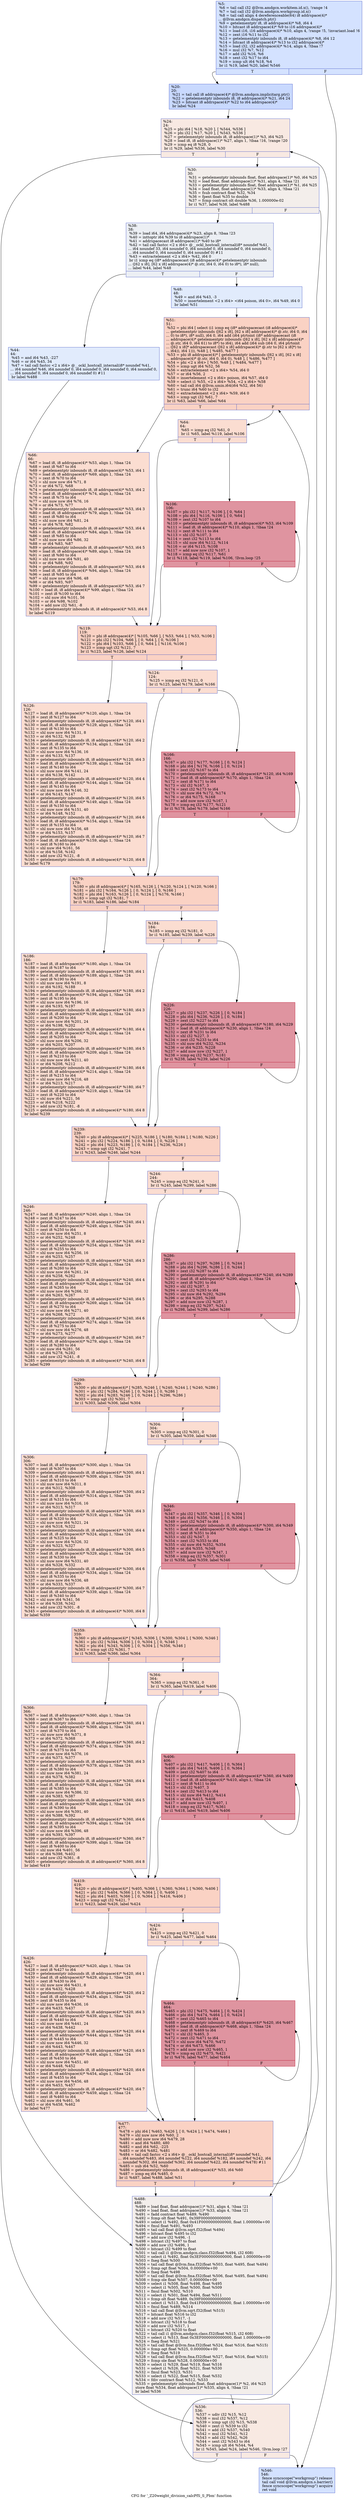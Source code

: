 digraph "CFG for '_Z20weight_division_calcPfS_S_Pbm' function" {
	label="CFG for '_Z20weight_division_calcPfS_S_Pbm' function";

	Node0x47392c0 [shape=record,color="#3d50c3ff", style=filled, fillcolor="#9ebeff70",label="{%5:\l  %6 = tail call i32 @llvm.amdgcn.workitem.id.x(), !range !4\l  %7 = tail call i32 @llvm.amdgcn.workgroup.id.x()\l  %8 = tail call align 4 dereferenceable(64) i8 addrspace(4)*\l... @llvm.amdgcn.dispatch.ptr()\l  %9 = getelementptr i8, i8 addrspace(4)* %8, i64 4\l  %10 = bitcast i8 addrspace(4)* %9 to i16 addrspace(4)*\l  %11 = load i16, i16 addrspace(4)* %10, align 4, !range !5, !invariant.load !6\l  %12 = zext i16 %11 to i32\l  %13 = getelementptr inbounds i8, i8 addrspace(4)* %8, i64 12\l  %14 = bitcast i8 addrspace(4)* %13 to i32 addrspace(4)*\l  %15 = load i32, i32 addrspace(4)* %14, align 4, !tbaa !7\l  %16 = mul i32 %7, %12\l  %17 = add i32 %16, %6\l  %18 = sext i32 %17 to i64\l  %19 = icmp ult i64 %18, %4\l  br i1 %19, label %20, label %546\l|{<s0>T|<s1>F}}"];
	Node0x47392c0:s0 -> Node0x473b5b0;
	Node0x47392c0:s1 -> Node0x473b640;
	Node0x473b5b0 [shape=record,color="#3d50c3ff", style=filled, fillcolor="#85a8fc70",label="{%20:\l20:                                               \l  %21 = tail call i8 addrspace(4)* @llvm.amdgcn.implicitarg.ptr()\l  %22 = getelementptr inbounds i8, i8 addrspace(4)* %21, i64 24\l  %23 = bitcast i8 addrspace(4)* %22 to i64 addrspace(4)*\l  br label %24\l}"];
	Node0x473b5b0 -> Node0x473ba30;
	Node0x473ba30 [shape=record,color="#3d50c3ff", style=filled, fillcolor="#efcebd70",label="{%24:\l24:                                               \l  %25 = phi i64 [ %18, %20 ], [ %544, %536 ]\l  %26 = phi i32 [ %17, %20 ], [ %543, %536 ]\l  %27 = getelementptr inbounds i8, i8 addrspace(1)* %3, i64 %25\l  %28 = load i8, i8 addrspace(1)* %27, align 1, !tbaa !16, !range !20\l  %29 = icmp eq i8 %28, 0\l  br i1 %29, label %536, label %30\l|{<s0>T|<s1>F}}"];
	Node0x473ba30:s0 -> Node0x473bb60;
	Node0x473ba30:s1 -> Node0x473c280;
	Node0x473c280 [shape=record,color="#3d50c3ff", style=filled, fillcolor="#e5d8d170",label="{%30:\l30:                                               \l  %31 = getelementptr inbounds float, float addrspace(1)* %0, i64 %25\l  %32 = load float, float addrspace(1)* %31, align 4, !tbaa !21\l  %33 = getelementptr inbounds float, float addrspace(1)* %1, i64 %25\l  %34 = load float, float addrspace(1)* %33, align 4, !tbaa !21\l  %35 = fsub contract float %32, %34\l  %36 = fpext float %35 to double\l  %37 = fcmp contract olt double %36, 1.000000e-02\l  br i1 %37, label %38, label %488\l|{<s0>T|<s1>F}}"];
	Node0x473c280:s0 -> Node0x473da00;
	Node0x473c280:s1 -> Node0x473da90;
	Node0x473da00 [shape=record,color="#3d50c3ff", style=filled, fillcolor="#d4dbe670",label="{%38:\l38:                                               \l  %39 = load i64, i64 addrspace(4)* %23, align 8, !tbaa !23\l  %40 = inttoptr i64 %39 to i8 addrspace(1)*\l  %41 = addrspacecast i8 addrspace(1)* %40 to i8*\l  %42 = tail call fastcc \<2 x i64\> @__ockl_hostcall_internal(i8* noundef %41,\l... i64 noundef 33, i64 noundef 0, i64 noundef 0, i64 noundef 0, i64 noundef 0,\l... i64 noundef 0, i64 noundef 0, i64 noundef 0) #11\l  %43 = extractelement \<2 x i64\> %42, i64 0\l  br i1 icmp eq (i8* addrspacecast (i8 addrspace(4)* getelementptr inbounds\l... ([62 x i8], [62 x i8] addrspace(4)* @.str, i64 0, i64 0) to i8*), i8* null),\l... label %44, label %48\l|{<s0>T|<s1>F}}"];
	Node0x473da00:s0 -> Node0x473e670;
	Node0x473da00:s1 -> Node0x473f060;
	Node0x473e670 [shape=record,color="#3d50c3ff", style=filled, fillcolor="#bbd1f870",label="{%44:\l44:                                               \l  %45 = and i64 %43, -227\l  %46 = or i64 %45, 34\l  %47 = tail call fastcc \<2 x i64\> @__ockl_hostcall_internal(i8* noundef %41,\l... i64 noundef %46, i64 noundef 0, i64 noundef 0, i64 noundef 0, i64 noundef 0,\l... i64 noundef 0, i64 noundef 0, i64 noundef 0) #11\l  br label %488\l}"];
	Node0x473e670 -> Node0x473da90;
	Node0x473f060 [shape=record,color="#3d50c3ff", style=filled, fillcolor="#bbd1f870",label="{%48:\l48:                                               \l  %49 = and i64 %43, -3\l  %50 = insertelement \<2 x i64\> \<i64 poison, i64 0\>, i64 %49, i64 0\l  br label %51\l}"];
	Node0x473f060 -> Node0x473fda0;
	Node0x473fda0 [shape=record,color="#3d50c3ff", style=filled, fillcolor="#f4987a70",label="{%51:\l51:                                               \l  %52 = phi i64 [ select (i1 icmp eq (i8* addrspacecast (i8 addrspace(4)*\l... getelementptr inbounds ([62 x i8], [62 x i8] addrspace(4)* @.str, i64 0, i64\l... 0) to i8*), i8* null), i64 0, i64 add (i64 ptrtoint (i8* addrspacecast (i8\l... addrspace(4)* getelementptr inbounds ([62 x i8], [62 x i8] addrspace(4)*\l... @.str, i64 0, i64 61) to i8*) to i64), i64 add (i64 sub (i64 0, i64 ptrtoint\l... ([62 x i8]* addrspacecast ([62 x i8] addrspace(4)* @.str to [62 x i8]*) to\l... i64)), i64 1))), %48 ], [ %485, %477 ]\l  %53 = phi i8 addrspace(4)* [ getelementptr inbounds ([62 x i8], [62 x i8]\l... addrspace(4)* @.str, i64 0, i64 0), %48 ], [ %486, %477 ]\l  %54 = phi \<2 x i64\> [ %50, %48 ], [ %484, %477 ]\l  %55 = icmp ugt i64 %52, 56\l  %56 = extractelement \<2 x i64\> %54, i64 0\l  %57 = or i64 %56, 2\l  %58 = insertelement \<2 x i64\> poison, i64 %57, i64 0\l  %59 = select i1 %55, \<2 x i64\> %54, \<2 x i64\> %58\l  %60 = tail call i64 @llvm.umin.i64(i64 %52, i64 56)\l  %61 = trunc i64 %60 to i32\l  %62 = extractelement \<2 x i64\> %59, i64 0\l  %63 = icmp ugt i32 %61, 7\l  br i1 %63, label %66, label %64\l|{<s0>T|<s1>F}}"];
	Node0x473fda0:s0 -> Node0x4740d10;
	Node0x473fda0:s1 -> Node0x4740da0;
	Node0x4740da0 [shape=record,color="#3d50c3ff", style=filled, fillcolor="#f7b39670",label="{%64:\l64:                                               \l  %65 = icmp eq i32 %61, 0\l  br i1 %65, label %119, label %106\l|{<s0>T|<s1>F}}"];
	Node0x4740da0:s0 -> Node0x473c690;
	Node0x4740da0:s1 -> Node0x473c6e0;
	Node0x4740d10 [shape=record,color="#3d50c3ff", style=filled, fillcolor="#f7b39670",label="{%66:\l66:                                               \l  %67 = load i8, i8 addrspace(4)* %53, align 1, !tbaa !24\l  %68 = zext i8 %67 to i64\l  %69 = getelementptr inbounds i8, i8 addrspace(4)* %53, i64 1\l  %70 = load i8, i8 addrspace(4)* %69, align 1, !tbaa !24\l  %71 = zext i8 %70 to i64\l  %72 = shl nuw nsw i64 %71, 8\l  %73 = or i64 %72, %68\l  %74 = getelementptr inbounds i8, i8 addrspace(4)* %53, i64 2\l  %75 = load i8, i8 addrspace(4)* %74, align 1, !tbaa !24\l  %76 = zext i8 %75 to i64\l  %77 = shl nuw nsw i64 %76, 16\l  %78 = or i64 %73, %77\l  %79 = getelementptr inbounds i8, i8 addrspace(4)* %53, i64 3\l  %80 = load i8, i8 addrspace(4)* %79, align 1, !tbaa !24\l  %81 = zext i8 %80 to i64\l  %82 = shl nuw nsw i64 %81, 24\l  %83 = or i64 %78, %82\l  %84 = getelementptr inbounds i8, i8 addrspace(4)* %53, i64 4\l  %85 = load i8, i8 addrspace(4)* %84, align 1, !tbaa !24\l  %86 = zext i8 %85 to i64\l  %87 = shl nuw nsw i64 %86, 32\l  %88 = or i64 %83, %87\l  %89 = getelementptr inbounds i8, i8 addrspace(4)* %53, i64 5\l  %90 = load i8, i8 addrspace(4)* %89, align 1, !tbaa !24\l  %91 = zext i8 %90 to i64\l  %92 = shl nuw nsw i64 %91, 40\l  %93 = or i64 %88, %92\l  %94 = getelementptr inbounds i8, i8 addrspace(4)* %53, i64 6\l  %95 = load i8, i8 addrspace(4)* %94, align 1, !tbaa !24\l  %96 = zext i8 %95 to i64\l  %97 = shl nuw nsw i64 %96, 48\l  %98 = or i64 %93, %97\l  %99 = getelementptr inbounds i8, i8 addrspace(4)* %53, i64 7\l  %100 = load i8, i8 addrspace(4)* %99, align 1, !tbaa !24\l  %101 = zext i8 %100 to i64\l  %102 = shl nuw i64 %101, 56\l  %103 = or i64 %98, %102\l  %104 = add nsw i32 %61, -8\l  %105 = getelementptr inbounds i8, i8 addrspace(4)* %53, i64 8\l  br label %119\l}"];
	Node0x4740d10 -> Node0x473c690;
	Node0x473c6e0 [shape=record,color="#b70d28ff", style=filled, fillcolor="#b70d2870",label="{%106:\l106:                                              \l  %107 = phi i32 [ %117, %106 ], [ 0, %64 ]\l  %108 = phi i64 [ %116, %106 ], [ 0, %64 ]\l  %109 = zext i32 %107 to i64\l  %110 = getelementptr inbounds i8, i8 addrspace(4)* %53, i64 %109\l  %111 = load i8, i8 addrspace(4)* %110, align 1, !tbaa !24\l  %112 = zext i8 %111 to i64\l  %113 = shl i32 %107, 3\l  %114 = zext i32 %113 to i64\l  %115 = shl nuw i64 %112, %114\l  %116 = or i64 %115, %108\l  %117 = add nuw nsw i32 %107, 1\l  %118 = icmp eq i32 %117, %61\l  br i1 %118, label %119, label %106, !llvm.loop !25\l|{<s0>T|<s1>F}}"];
	Node0x473c6e0:s0 -> Node0x473c690;
	Node0x473c6e0:s1 -> Node0x473c6e0;
	Node0x473c690 [shape=record,color="#3d50c3ff", style=filled, fillcolor="#f4987a70",label="{%119:\l119:                                              \l  %120 = phi i8 addrspace(4)* [ %105, %66 ], [ %53, %64 ], [ %53, %106 ]\l  %121 = phi i32 [ %104, %66 ], [ 0, %64 ], [ 0, %106 ]\l  %122 = phi i64 [ %103, %66 ], [ 0, %64 ], [ %116, %106 ]\l  %123 = icmp ugt i32 %121, 7\l  br i1 %123, label %126, label %124\l|{<s0>T|<s1>F}}"];
	Node0x473c690:s0 -> Node0x4743cd0;
	Node0x473c690:s1 -> Node0x4743d20;
	Node0x4743d20 [shape=record,color="#3d50c3ff", style=filled, fillcolor="#f7b39670",label="{%124:\l124:                                              \l  %125 = icmp eq i32 %121, 0\l  br i1 %125, label %179, label %166\l|{<s0>T|<s1>F}}"];
	Node0x4743d20:s0 -> Node0x4743ef0;
	Node0x4743d20:s1 -> Node0x4743f40;
	Node0x4743cd0 [shape=record,color="#3d50c3ff", style=filled, fillcolor="#f7b39670",label="{%126:\l126:                                              \l  %127 = load i8, i8 addrspace(4)* %120, align 1, !tbaa !24\l  %128 = zext i8 %127 to i64\l  %129 = getelementptr inbounds i8, i8 addrspace(4)* %120, i64 1\l  %130 = load i8, i8 addrspace(4)* %129, align 1, !tbaa !24\l  %131 = zext i8 %130 to i64\l  %132 = shl nuw nsw i64 %131, 8\l  %133 = or i64 %132, %128\l  %134 = getelementptr inbounds i8, i8 addrspace(4)* %120, i64 2\l  %135 = load i8, i8 addrspace(4)* %134, align 1, !tbaa !24\l  %136 = zext i8 %135 to i64\l  %137 = shl nuw nsw i64 %136, 16\l  %138 = or i64 %133, %137\l  %139 = getelementptr inbounds i8, i8 addrspace(4)* %120, i64 3\l  %140 = load i8, i8 addrspace(4)* %139, align 1, !tbaa !24\l  %141 = zext i8 %140 to i64\l  %142 = shl nuw nsw i64 %141, 24\l  %143 = or i64 %138, %142\l  %144 = getelementptr inbounds i8, i8 addrspace(4)* %120, i64 4\l  %145 = load i8, i8 addrspace(4)* %144, align 1, !tbaa !24\l  %146 = zext i8 %145 to i64\l  %147 = shl nuw nsw i64 %146, 32\l  %148 = or i64 %143, %147\l  %149 = getelementptr inbounds i8, i8 addrspace(4)* %120, i64 5\l  %150 = load i8, i8 addrspace(4)* %149, align 1, !tbaa !24\l  %151 = zext i8 %150 to i64\l  %152 = shl nuw nsw i64 %151, 40\l  %153 = or i64 %148, %152\l  %154 = getelementptr inbounds i8, i8 addrspace(4)* %120, i64 6\l  %155 = load i8, i8 addrspace(4)* %154, align 1, !tbaa !24\l  %156 = zext i8 %155 to i64\l  %157 = shl nuw nsw i64 %156, 48\l  %158 = or i64 %153, %157\l  %159 = getelementptr inbounds i8, i8 addrspace(4)* %120, i64 7\l  %160 = load i8, i8 addrspace(4)* %159, align 1, !tbaa !24\l  %161 = zext i8 %160 to i64\l  %162 = shl nuw i64 %161, 56\l  %163 = or i64 %158, %162\l  %164 = add nsw i32 %121, -8\l  %165 = getelementptr inbounds i8, i8 addrspace(4)* %120, i64 8\l  br label %179\l}"];
	Node0x4743cd0 -> Node0x4743ef0;
	Node0x4743f40 [shape=record,color="#b70d28ff", style=filled, fillcolor="#b70d2870",label="{%166:\l166:                                              \l  %167 = phi i32 [ %177, %166 ], [ 0, %124 ]\l  %168 = phi i64 [ %176, %166 ], [ 0, %124 ]\l  %169 = zext i32 %167 to i64\l  %170 = getelementptr inbounds i8, i8 addrspace(4)* %120, i64 %169\l  %171 = load i8, i8 addrspace(4)* %170, align 1, !tbaa !24\l  %172 = zext i8 %171 to i64\l  %173 = shl i32 %167, 3\l  %174 = zext i32 %173 to i64\l  %175 = shl nuw i64 %172, %174\l  %176 = or i64 %175, %168\l  %177 = add nuw nsw i32 %167, 1\l  %178 = icmp eq i32 %177, %121\l  br i1 %178, label %179, label %166\l|{<s0>T|<s1>F}}"];
	Node0x4743f40:s0 -> Node0x4743ef0;
	Node0x4743f40:s1 -> Node0x4743f40;
	Node0x4743ef0 [shape=record,color="#3d50c3ff", style=filled, fillcolor="#f4987a70",label="{%179:\l179:                                              \l  %180 = phi i8 addrspace(4)* [ %165, %126 ], [ %120, %124 ], [ %120, %166 ]\l  %181 = phi i32 [ %164, %126 ], [ 0, %124 ], [ 0, %166 ]\l  %182 = phi i64 [ %163, %126 ], [ 0, %124 ], [ %176, %166 ]\l  %183 = icmp ugt i32 %181, 7\l  br i1 %183, label %186, label %184\l|{<s0>T|<s1>F}}"];
	Node0x4743ef0:s0 -> Node0x4746420;
	Node0x4743ef0:s1 -> Node0x4746470;
	Node0x4746470 [shape=record,color="#3d50c3ff", style=filled, fillcolor="#f7b39670",label="{%184:\l184:                                              \l  %185 = icmp eq i32 %181, 0\l  br i1 %185, label %239, label %226\l|{<s0>T|<s1>F}}"];
	Node0x4746470:s0 -> Node0x4746600;
	Node0x4746470:s1 -> Node0x4746650;
	Node0x4746420 [shape=record,color="#3d50c3ff", style=filled, fillcolor="#f7b39670",label="{%186:\l186:                                              \l  %187 = load i8, i8 addrspace(4)* %180, align 1, !tbaa !24\l  %188 = zext i8 %187 to i64\l  %189 = getelementptr inbounds i8, i8 addrspace(4)* %180, i64 1\l  %190 = load i8, i8 addrspace(4)* %189, align 1, !tbaa !24\l  %191 = zext i8 %190 to i64\l  %192 = shl nuw nsw i64 %191, 8\l  %193 = or i64 %192, %188\l  %194 = getelementptr inbounds i8, i8 addrspace(4)* %180, i64 2\l  %195 = load i8, i8 addrspace(4)* %194, align 1, !tbaa !24\l  %196 = zext i8 %195 to i64\l  %197 = shl nuw nsw i64 %196, 16\l  %198 = or i64 %193, %197\l  %199 = getelementptr inbounds i8, i8 addrspace(4)* %180, i64 3\l  %200 = load i8, i8 addrspace(4)* %199, align 1, !tbaa !24\l  %201 = zext i8 %200 to i64\l  %202 = shl nuw nsw i64 %201, 24\l  %203 = or i64 %198, %202\l  %204 = getelementptr inbounds i8, i8 addrspace(4)* %180, i64 4\l  %205 = load i8, i8 addrspace(4)* %204, align 1, !tbaa !24\l  %206 = zext i8 %205 to i64\l  %207 = shl nuw nsw i64 %206, 32\l  %208 = or i64 %203, %207\l  %209 = getelementptr inbounds i8, i8 addrspace(4)* %180, i64 5\l  %210 = load i8, i8 addrspace(4)* %209, align 1, !tbaa !24\l  %211 = zext i8 %210 to i64\l  %212 = shl nuw nsw i64 %211, 40\l  %213 = or i64 %208, %212\l  %214 = getelementptr inbounds i8, i8 addrspace(4)* %180, i64 6\l  %215 = load i8, i8 addrspace(4)* %214, align 1, !tbaa !24\l  %216 = zext i8 %215 to i64\l  %217 = shl nuw nsw i64 %216, 48\l  %218 = or i64 %213, %217\l  %219 = getelementptr inbounds i8, i8 addrspace(4)* %180, i64 7\l  %220 = load i8, i8 addrspace(4)* %219, align 1, !tbaa !24\l  %221 = zext i8 %220 to i64\l  %222 = shl nuw i64 %221, 56\l  %223 = or i64 %218, %222\l  %224 = add nsw i32 %181, -8\l  %225 = getelementptr inbounds i8, i8 addrspace(4)* %180, i64 8\l  br label %239\l}"];
	Node0x4746420 -> Node0x4746600;
	Node0x4746650 [shape=record,color="#b70d28ff", style=filled, fillcolor="#b70d2870",label="{%226:\l226:                                              \l  %227 = phi i32 [ %237, %226 ], [ 0, %184 ]\l  %228 = phi i64 [ %236, %226 ], [ 0, %184 ]\l  %229 = zext i32 %227 to i64\l  %230 = getelementptr inbounds i8, i8 addrspace(4)* %180, i64 %229\l  %231 = load i8, i8 addrspace(4)* %230, align 1, !tbaa !24\l  %232 = zext i8 %231 to i64\l  %233 = shl i32 %227, 3\l  %234 = zext i32 %233 to i64\l  %235 = shl nuw i64 %232, %234\l  %236 = or i64 %235, %228\l  %237 = add nuw nsw i32 %227, 1\l  %238 = icmp eq i32 %237, %181\l  br i1 %238, label %239, label %226\l|{<s0>T|<s1>F}}"];
	Node0x4746650:s0 -> Node0x4746600;
	Node0x4746650:s1 -> Node0x4746650;
	Node0x4746600 [shape=record,color="#3d50c3ff", style=filled, fillcolor="#f4987a70",label="{%239:\l239:                                              \l  %240 = phi i8 addrspace(4)* [ %225, %186 ], [ %180, %184 ], [ %180, %226 ]\l  %241 = phi i32 [ %224, %186 ], [ 0, %184 ], [ 0, %226 ]\l  %242 = phi i64 [ %223, %186 ], [ 0, %184 ], [ %236, %226 ]\l  %243 = icmp ugt i32 %241, 7\l  br i1 %243, label %246, label %244\l|{<s0>T|<s1>F}}"];
	Node0x4746600:s0 -> Node0x47486a0;
	Node0x4746600:s1 -> Node0x47486f0;
	Node0x47486f0 [shape=record,color="#3d50c3ff", style=filled, fillcolor="#f7b39670",label="{%244:\l244:                                              \l  %245 = icmp eq i32 %241, 0\l  br i1 %245, label %299, label %286\l|{<s0>T|<s1>F}}"];
	Node0x47486f0:s0 -> Node0x4748880;
	Node0x47486f0:s1 -> Node0x47488d0;
	Node0x47486a0 [shape=record,color="#3d50c3ff", style=filled, fillcolor="#f7b39670",label="{%246:\l246:                                              \l  %247 = load i8, i8 addrspace(4)* %240, align 1, !tbaa !24\l  %248 = zext i8 %247 to i64\l  %249 = getelementptr inbounds i8, i8 addrspace(4)* %240, i64 1\l  %250 = load i8, i8 addrspace(4)* %249, align 1, !tbaa !24\l  %251 = zext i8 %250 to i64\l  %252 = shl nuw nsw i64 %251, 8\l  %253 = or i64 %252, %248\l  %254 = getelementptr inbounds i8, i8 addrspace(4)* %240, i64 2\l  %255 = load i8, i8 addrspace(4)* %254, align 1, !tbaa !24\l  %256 = zext i8 %255 to i64\l  %257 = shl nuw nsw i64 %256, 16\l  %258 = or i64 %253, %257\l  %259 = getelementptr inbounds i8, i8 addrspace(4)* %240, i64 3\l  %260 = load i8, i8 addrspace(4)* %259, align 1, !tbaa !24\l  %261 = zext i8 %260 to i64\l  %262 = shl nuw nsw i64 %261, 24\l  %263 = or i64 %258, %262\l  %264 = getelementptr inbounds i8, i8 addrspace(4)* %240, i64 4\l  %265 = load i8, i8 addrspace(4)* %264, align 1, !tbaa !24\l  %266 = zext i8 %265 to i64\l  %267 = shl nuw nsw i64 %266, 32\l  %268 = or i64 %263, %267\l  %269 = getelementptr inbounds i8, i8 addrspace(4)* %240, i64 5\l  %270 = load i8, i8 addrspace(4)* %269, align 1, !tbaa !24\l  %271 = zext i8 %270 to i64\l  %272 = shl nuw nsw i64 %271, 40\l  %273 = or i64 %268, %272\l  %274 = getelementptr inbounds i8, i8 addrspace(4)* %240, i64 6\l  %275 = load i8, i8 addrspace(4)* %274, align 1, !tbaa !24\l  %276 = zext i8 %275 to i64\l  %277 = shl nuw nsw i64 %276, 48\l  %278 = or i64 %273, %277\l  %279 = getelementptr inbounds i8, i8 addrspace(4)* %240, i64 7\l  %280 = load i8, i8 addrspace(4)* %279, align 1, !tbaa !24\l  %281 = zext i8 %280 to i64\l  %282 = shl nuw i64 %281, 56\l  %283 = or i64 %278, %282\l  %284 = add nsw i32 %241, -8\l  %285 = getelementptr inbounds i8, i8 addrspace(4)* %240, i64 8\l  br label %299\l}"];
	Node0x47486a0 -> Node0x4748880;
	Node0x47488d0 [shape=record,color="#b70d28ff", style=filled, fillcolor="#b70d2870",label="{%286:\l286:                                              \l  %287 = phi i32 [ %297, %286 ], [ 0, %244 ]\l  %288 = phi i64 [ %296, %286 ], [ 0, %244 ]\l  %289 = zext i32 %287 to i64\l  %290 = getelementptr inbounds i8, i8 addrspace(4)* %240, i64 %289\l  %291 = load i8, i8 addrspace(4)* %290, align 1, !tbaa !24\l  %292 = zext i8 %291 to i64\l  %293 = shl i32 %287, 3\l  %294 = zext i32 %293 to i64\l  %295 = shl nuw i64 %292, %294\l  %296 = or i64 %295, %288\l  %297 = add nuw nsw i32 %287, 1\l  %298 = icmp eq i32 %297, %241\l  br i1 %298, label %299, label %286\l|{<s0>T|<s1>F}}"];
	Node0x47488d0:s0 -> Node0x4748880;
	Node0x47488d0:s1 -> Node0x47488d0;
	Node0x4748880 [shape=record,color="#3d50c3ff", style=filled, fillcolor="#f4987a70",label="{%299:\l299:                                              \l  %300 = phi i8 addrspace(4)* [ %285, %246 ], [ %240, %244 ], [ %240, %286 ]\l  %301 = phi i32 [ %284, %246 ], [ 0, %244 ], [ 0, %286 ]\l  %302 = phi i64 [ %283, %246 ], [ 0, %244 ], [ %296, %286 ]\l  %303 = icmp ugt i32 %301, 7\l  br i1 %303, label %306, label %304\l|{<s0>T|<s1>F}}"];
	Node0x4748880:s0 -> Node0x474b120;
	Node0x4748880:s1 -> Node0x474b170;
	Node0x474b170 [shape=record,color="#3d50c3ff", style=filled, fillcolor="#f7b39670",label="{%304:\l304:                                              \l  %305 = icmp eq i32 %301, 0\l  br i1 %305, label %359, label %346\l|{<s0>T|<s1>F}}"];
	Node0x474b170:s0 -> Node0x474b300;
	Node0x474b170:s1 -> Node0x474b350;
	Node0x474b120 [shape=record,color="#3d50c3ff", style=filled, fillcolor="#f7b39670",label="{%306:\l306:                                              \l  %307 = load i8, i8 addrspace(4)* %300, align 1, !tbaa !24\l  %308 = zext i8 %307 to i64\l  %309 = getelementptr inbounds i8, i8 addrspace(4)* %300, i64 1\l  %310 = load i8, i8 addrspace(4)* %309, align 1, !tbaa !24\l  %311 = zext i8 %310 to i64\l  %312 = shl nuw nsw i64 %311, 8\l  %313 = or i64 %312, %308\l  %314 = getelementptr inbounds i8, i8 addrspace(4)* %300, i64 2\l  %315 = load i8, i8 addrspace(4)* %314, align 1, !tbaa !24\l  %316 = zext i8 %315 to i64\l  %317 = shl nuw nsw i64 %316, 16\l  %318 = or i64 %313, %317\l  %319 = getelementptr inbounds i8, i8 addrspace(4)* %300, i64 3\l  %320 = load i8, i8 addrspace(4)* %319, align 1, !tbaa !24\l  %321 = zext i8 %320 to i64\l  %322 = shl nuw nsw i64 %321, 24\l  %323 = or i64 %318, %322\l  %324 = getelementptr inbounds i8, i8 addrspace(4)* %300, i64 4\l  %325 = load i8, i8 addrspace(4)* %324, align 1, !tbaa !24\l  %326 = zext i8 %325 to i64\l  %327 = shl nuw nsw i64 %326, 32\l  %328 = or i64 %323, %327\l  %329 = getelementptr inbounds i8, i8 addrspace(4)* %300, i64 5\l  %330 = load i8, i8 addrspace(4)* %329, align 1, !tbaa !24\l  %331 = zext i8 %330 to i64\l  %332 = shl nuw nsw i64 %331, 40\l  %333 = or i64 %328, %332\l  %334 = getelementptr inbounds i8, i8 addrspace(4)* %300, i64 6\l  %335 = load i8, i8 addrspace(4)* %334, align 1, !tbaa !24\l  %336 = zext i8 %335 to i64\l  %337 = shl nuw nsw i64 %336, 48\l  %338 = or i64 %333, %337\l  %339 = getelementptr inbounds i8, i8 addrspace(4)* %300, i64 7\l  %340 = load i8, i8 addrspace(4)* %339, align 1, !tbaa !24\l  %341 = zext i8 %340 to i64\l  %342 = shl nuw i64 %341, 56\l  %343 = or i64 %338, %342\l  %344 = add nsw i32 %301, -8\l  %345 = getelementptr inbounds i8, i8 addrspace(4)* %300, i64 8\l  br label %359\l}"];
	Node0x474b120 -> Node0x474b300;
	Node0x474b350 [shape=record,color="#b70d28ff", style=filled, fillcolor="#b70d2870",label="{%346:\l346:                                              \l  %347 = phi i32 [ %357, %346 ], [ 0, %304 ]\l  %348 = phi i64 [ %356, %346 ], [ 0, %304 ]\l  %349 = zext i32 %347 to i64\l  %350 = getelementptr inbounds i8, i8 addrspace(4)* %300, i64 %349\l  %351 = load i8, i8 addrspace(4)* %350, align 1, !tbaa !24\l  %352 = zext i8 %351 to i64\l  %353 = shl i32 %347, 3\l  %354 = zext i32 %353 to i64\l  %355 = shl nuw i64 %352, %354\l  %356 = or i64 %355, %348\l  %357 = add nuw nsw i32 %347, 1\l  %358 = icmp eq i32 %357, %301\l  br i1 %358, label %359, label %346\l|{<s0>T|<s1>F}}"];
	Node0x474b350:s0 -> Node0x474b300;
	Node0x474b350:s1 -> Node0x474b350;
	Node0x474b300 [shape=record,color="#3d50c3ff", style=filled, fillcolor="#f4987a70",label="{%359:\l359:                                              \l  %360 = phi i8 addrspace(4)* [ %345, %306 ], [ %300, %304 ], [ %300, %346 ]\l  %361 = phi i32 [ %344, %306 ], [ 0, %304 ], [ 0, %346 ]\l  %362 = phi i64 [ %343, %306 ], [ 0, %304 ], [ %356, %346 ]\l  %363 = icmp ugt i32 %361, 7\l  br i1 %363, label %366, label %364\l|{<s0>T|<s1>F}}"];
	Node0x474b300:s0 -> Node0x474ddc0;
	Node0x474b300:s1 -> Node0x474de10;
	Node0x474de10 [shape=record,color="#3d50c3ff", style=filled, fillcolor="#f7b39670",label="{%364:\l364:                                              \l  %365 = icmp eq i32 %361, 0\l  br i1 %365, label %419, label %406\l|{<s0>T|<s1>F}}"];
	Node0x474de10:s0 -> Node0x474dfa0;
	Node0x474de10:s1 -> Node0x474dff0;
	Node0x474ddc0 [shape=record,color="#3d50c3ff", style=filled, fillcolor="#f7b39670",label="{%366:\l366:                                              \l  %367 = load i8, i8 addrspace(4)* %360, align 1, !tbaa !24\l  %368 = zext i8 %367 to i64\l  %369 = getelementptr inbounds i8, i8 addrspace(4)* %360, i64 1\l  %370 = load i8, i8 addrspace(4)* %369, align 1, !tbaa !24\l  %371 = zext i8 %370 to i64\l  %372 = shl nuw nsw i64 %371, 8\l  %373 = or i64 %372, %368\l  %374 = getelementptr inbounds i8, i8 addrspace(4)* %360, i64 2\l  %375 = load i8, i8 addrspace(4)* %374, align 1, !tbaa !24\l  %376 = zext i8 %375 to i64\l  %377 = shl nuw nsw i64 %376, 16\l  %378 = or i64 %373, %377\l  %379 = getelementptr inbounds i8, i8 addrspace(4)* %360, i64 3\l  %380 = load i8, i8 addrspace(4)* %379, align 1, !tbaa !24\l  %381 = zext i8 %380 to i64\l  %382 = shl nuw nsw i64 %381, 24\l  %383 = or i64 %378, %382\l  %384 = getelementptr inbounds i8, i8 addrspace(4)* %360, i64 4\l  %385 = load i8, i8 addrspace(4)* %384, align 1, !tbaa !24\l  %386 = zext i8 %385 to i64\l  %387 = shl nuw nsw i64 %386, 32\l  %388 = or i64 %383, %387\l  %389 = getelementptr inbounds i8, i8 addrspace(4)* %360, i64 5\l  %390 = load i8, i8 addrspace(4)* %389, align 1, !tbaa !24\l  %391 = zext i8 %390 to i64\l  %392 = shl nuw nsw i64 %391, 40\l  %393 = or i64 %388, %392\l  %394 = getelementptr inbounds i8, i8 addrspace(4)* %360, i64 6\l  %395 = load i8, i8 addrspace(4)* %394, align 1, !tbaa !24\l  %396 = zext i8 %395 to i64\l  %397 = shl nuw nsw i64 %396, 48\l  %398 = or i64 %393, %397\l  %399 = getelementptr inbounds i8, i8 addrspace(4)* %360, i64 7\l  %400 = load i8, i8 addrspace(4)* %399, align 1, !tbaa !24\l  %401 = zext i8 %400 to i64\l  %402 = shl nuw i64 %401, 56\l  %403 = or i64 %398, %402\l  %404 = add nsw i32 %361, -8\l  %405 = getelementptr inbounds i8, i8 addrspace(4)* %360, i64 8\l  br label %419\l}"];
	Node0x474ddc0 -> Node0x474dfa0;
	Node0x474dff0 [shape=record,color="#b70d28ff", style=filled, fillcolor="#b70d2870",label="{%406:\l406:                                              \l  %407 = phi i32 [ %417, %406 ], [ 0, %364 ]\l  %408 = phi i64 [ %416, %406 ], [ 0, %364 ]\l  %409 = zext i32 %407 to i64\l  %410 = getelementptr inbounds i8, i8 addrspace(4)* %360, i64 %409\l  %411 = load i8, i8 addrspace(4)* %410, align 1, !tbaa !24\l  %412 = zext i8 %411 to i64\l  %413 = shl i32 %407, 3\l  %414 = zext i32 %413 to i64\l  %415 = shl nuw i64 %412, %414\l  %416 = or i64 %415, %408\l  %417 = add nuw nsw i32 %407, 1\l  %418 = icmp eq i32 %417, %361\l  br i1 %418, label %419, label %406\l|{<s0>T|<s1>F}}"];
	Node0x474dff0:s0 -> Node0x474dfa0;
	Node0x474dff0:s1 -> Node0x474dff0;
	Node0x474dfa0 [shape=record,color="#3d50c3ff", style=filled, fillcolor="#f4987a70",label="{%419:\l419:                                              \l  %420 = phi i8 addrspace(4)* [ %405, %366 ], [ %360, %364 ], [ %360, %406 ]\l  %421 = phi i32 [ %404, %366 ], [ 0, %364 ], [ 0, %406 ]\l  %422 = phi i64 [ %403, %366 ], [ 0, %364 ], [ %416, %406 ]\l  %423 = icmp ugt i32 %421, 7\l  br i1 %423, label %426, label %424\l|{<s0>T|<s1>F}}"];
	Node0x474dfa0:s0 -> Node0x4750620;
	Node0x474dfa0:s1 -> Node0x4750670;
	Node0x4750670 [shape=record,color="#3d50c3ff", style=filled, fillcolor="#f7b39670",label="{%424:\l424:                                              \l  %425 = icmp eq i32 %421, 0\l  br i1 %425, label %477, label %464\l|{<s0>T|<s1>F}}"];
	Node0x4750670:s0 -> Node0x4740210;
	Node0x4750670:s1 -> Node0x4750800;
	Node0x4750620 [shape=record,color="#3d50c3ff", style=filled, fillcolor="#f7b39670",label="{%426:\l426:                                              \l  %427 = load i8, i8 addrspace(4)* %420, align 1, !tbaa !24\l  %428 = zext i8 %427 to i64\l  %429 = getelementptr inbounds i8, i8 addrspace(4)* %420, i64 1\l  %430 = load i8, i8 addrspace(4)* %429, align 1, !tbaa !24\l  %431 = zext i8 %430 to i64\l  %432 = shl nuw nsw i64 %431, 8\l  %433 = or i64 %432, %428\l  %434 = getelementptr inbounds i8, i8 addrspace(4)* %420, i64 2\l  %435 = load i8, i8 addrspace(4)* %434, align 1, !tbaa !24\l  %436 = zext i8 %435 to i64\l  %437 = shl nuw nsw i64 %436, 16\l  %438 = or i64 %433, %437\l  %439 = getelementptr inbounds i8, i8 addrspace(4)* %420, i64 3\l  %440 = load i8, i8 addrspace(4)* %439, align 1, !tbaa !24\l  %441 = zext i8 %440 to i64\l  %442 = shl nuw nsw i64 %441, 24\l  %443 = or i64 %438, %442\l  %444 = getelementptr inbounds i8, i8 addrspace(4)* %420, i64 4\l  %445 = load i8, i8 addrspace(4)* %444, align 1, !tbaa !24\l  %446 = zext i8 %445 to i64\l  %447 = shl nuw nsw i64 %446, 32\l  %448 = or i64 %443, %447\l  %449 = getelementptr inbounds i8, i8 addrspace(4)* %420, i64 5\l  %450 = load i8, i8 addrspace(4)* %449, align 1, !tbaa !24\l  %451 = zext i8 %450 to i64\l  %452 = shl nuw nsw i64 %451, 40\l  %453 = or i64 %448, %452\l  %454 = getelementptr inbounds i8, i8 addrspace(4)* %420, i64 6\l  %455 = load i8, i8 addrspace(4)* %454, align 1, !tbaa !24\l  %456 = zext i8 %455 to i64\l  %457 = shl nuw nsw i64 %456, 48\l  %458 = or i64 %453, %457\l  %459 = getelementptr inbounds i8, i8 addrspace(4)* %420, i64 7\l  %460 = load i8, i8 addrspace(4)* %459, align 1, !tbaa !24\l  %461 = zext i8 %460 to i64\l  %462 = shl nuw i64 %461, 56\l  %463 = or i64 %458, %462\l  br label %477\l}"];
	Node0x4750620 -> Node0x4740210;
	Node0x4750800 [shape=record,color="#b70d28ff", style=filled, fillcolor="#b70d2870",label="{%464:\l464:                                              \l  %465 = phi i32 [ %475, %464 ], [ 0, %424 ]\l  %466 = phi i64 [ %474, %464 ], [ 0, %424 ]\l  %467 = zext i32 %465 to i64\l  %468 = getelementptr inbounds i8, i8 addrspace(4)* %420, i64 %467\l  %469 = load i8, i8 addrspace(4)* %468, align 1, !tbaa !24\l  %470 = zext i8 %469 to i64\l  %471 = shl i32 %465, 3\l  %472 = zext i32 %471 to i64\l  %473 = shl nuw i64 %470, %472\l  %474 = or i64 %473, %466\l  %475 = add nuw nsw i32 %465, 1\l  %476 = icmp eq i32 %475, %421\l  br i1 %476, label %477, label %464\l|{<s0>T|<s1>F}}"];
	Node0x4750800:s0 -> Node0x4740210;
	Node0x4750800:s1 -> Node0x4750800;
	Node0x4740210 [shape=record,color="#3d50c3ff", style=filled, fillcolor="#f4987a70",label="{%477:\l477:                                              \l  %478 = phi i64 [ %463, %426 ], [ 0, %424 ], [ %474, %464 ]\l  %479 = shl nuw nsw i64 %60, 2\l  %480 = add nuw nsw i64 %479, 28\l  %481 = and i64 %480, 480\l  %482 = and i64 %62, -225\l  %483 = or i64 %482, %481\l  %484 = tail call fastcc \<2 x i64\> @__ockl_hostcall_internal(i8* noundef %41,\l... i64 noundef %483, i64 noundef %122, i64 noundef %182, i64 noundef %242, i64\l... noundef %302, i64 noundef %362, i64 noundef %422, i64 noundef %478) #11\l  %485 = sub i64 %52, %60\l  %486 = getelementptr inbounds i8, i8 addrspace(4)* %53, i64 %60\l  %487 = icmp eq i64 %485, 0\l  br i1 %487, label %488, label %51\l|{<s0>T|<s1>F}}"];
	Node0x4740210:s0 -> Node0x473da90;
	Node0x4740210:s1 -> Node0x473fda0;
	Node0x473da90 [shape=record,color="#3d50c3ff", style=filled, fillcolor="#e5d8d170",label="{%488:\l488:                                              \l  %489 = load float, float addrspace(1)* %31, align 4, !tbaa !21\l  %490 = load float, float addrspace(1)* %33, align 4, !tbaa !21\l  %491 = fadd contract float %489, %490\l  %492 = fcmp olt float %491, 0x39F0000000000000\l  %493 = select i1 %492, float 0x41F0000000000000, float 1.000000e+00\l  %494 = fmul float %491, %493\l  %495 = tail call float @llvm.sqrt.f32(float %494)\l  %496 = bitcast float %495 to i32\l  %497 = add nsw i32 %496, -1\l  %498 = bitcast i32 %497 to float\l  %499 = add nsw i32 %496, 1\l  %500 = bitcast i32 %499 to float\l  %501 = tail call i1 @llvm.amdgcn.class.f32(float %494, i32 608)\l  %502 = select i1 %492, float 0x3EF0000000000000, float 1.000000e+00\l  %503 = fneg float %500\l  %504 = tail call float @llvm.fma.f32(float %503, float %495, float %494)\l  %505 = fcmp ogt float %504, 0.000000e+00\l  %506 = fneg float %498\l  %507 = tail call float @llvm.fma.f32(float %506, float %495, float %494)\l  %508 = fcmp ole float %507, 0.000000e+00\l  %509 = select i1 %508, float %498, float %495\l  %510 = select i1 %505, float %500, float %509\l  %511 = fmul float %502, %510\l  %512 = select i1 %501, float %494, float %511\l  %513 = fcmp olt float %489, 0x39F0000000000000\l  %514 = select i1 %513, float 0x41F0000000000000, float 1.000000e+00\l  %515 = fmul float %489, %514\l  %516 = tail call float @llvm.sqrt.f32(float %515)\l  %517 = bitcast float %516 to i32\l  %518 = add nsw i32 %517, -1\l  %519 = bitcast i32 %518 to float\l  %520 = add nsw i32 %517, 1\l  %521 = bitcast i32 %520 to float\l  %522 = tail call i1 @llvm.amdgcn.class.f32(float %515, i32 608)\l  %523 = select i1 %513, float 0x3EF0000000000000, float 1.000000e+00\l  %524 = fneg float %521\l  %525 = tail call float @llvm.fma.f32(float %524, float %516, float %515)\l  %526 = fcmp ogt float %525, 0.000000e+00\l  %527 = fneg float %519\l  %528 = tail call float @llvm.fma.f32(float %527, float %516, float %515)\l  %529 = fcmp ole float %528, 0.000000e+00\l  %530 = select i1 %529, float %519, float %516\l  %531 = select i1 %526, float %521, float %530\l  %532 = fmul float %523, %531\l  %533 = select i1 %522, float %515, float %532\l  %534 = fdiv contract float %512, %533\l  %535 = getelementptr inbounds float, float addrspace(1)* %2, i64 %25\l  store float %534, float addrspace(1)* %535, align 4, !tbaa !21\l  br label %536\l}"];
	Node0x473da90 -> Node0x473bb60;
	Node0x473bb60 [shape=record,color="#3d50c3ff", style=filled, fillcolor="#efcebd70",label="{%536:\l536:                                              \l  %537 = udiv i32 %15, %12\l  %538 = mul i32 %537, %12\l  %539 = icmp ugt i32 %15, %538\l  %540 = zext i1 %539 to i32\l  %541 = add i32 %537, %540\l  %542 = mul i32 %541, %12\l  %543 = add i32 %542, %26\l  %544 = sext i32 %543 to i64\l  %545 = icmp ult i64 %544, %4\l  br i1 %545, label %24, label %546, !llvm.loop !27\l|{<s0>T|<s1>F}}"];
	Node0x473bb60:s0 -> Node0x473ba30;
	Node0x473bb60:s1 -> Node0x473b640;
	Node0x473b640 [shape=record,color="#3d50c3ff", style=filled, fillcolor="#9ebeff70",label="{%546:\l546:                                              \l  fence syncscope(\"workgroup\") release\l  tail call void @llvm.amdgcn.s.barrier()\l  fence syncscope(\"workgroup\") acquire\l  ret void\l}"];
}
